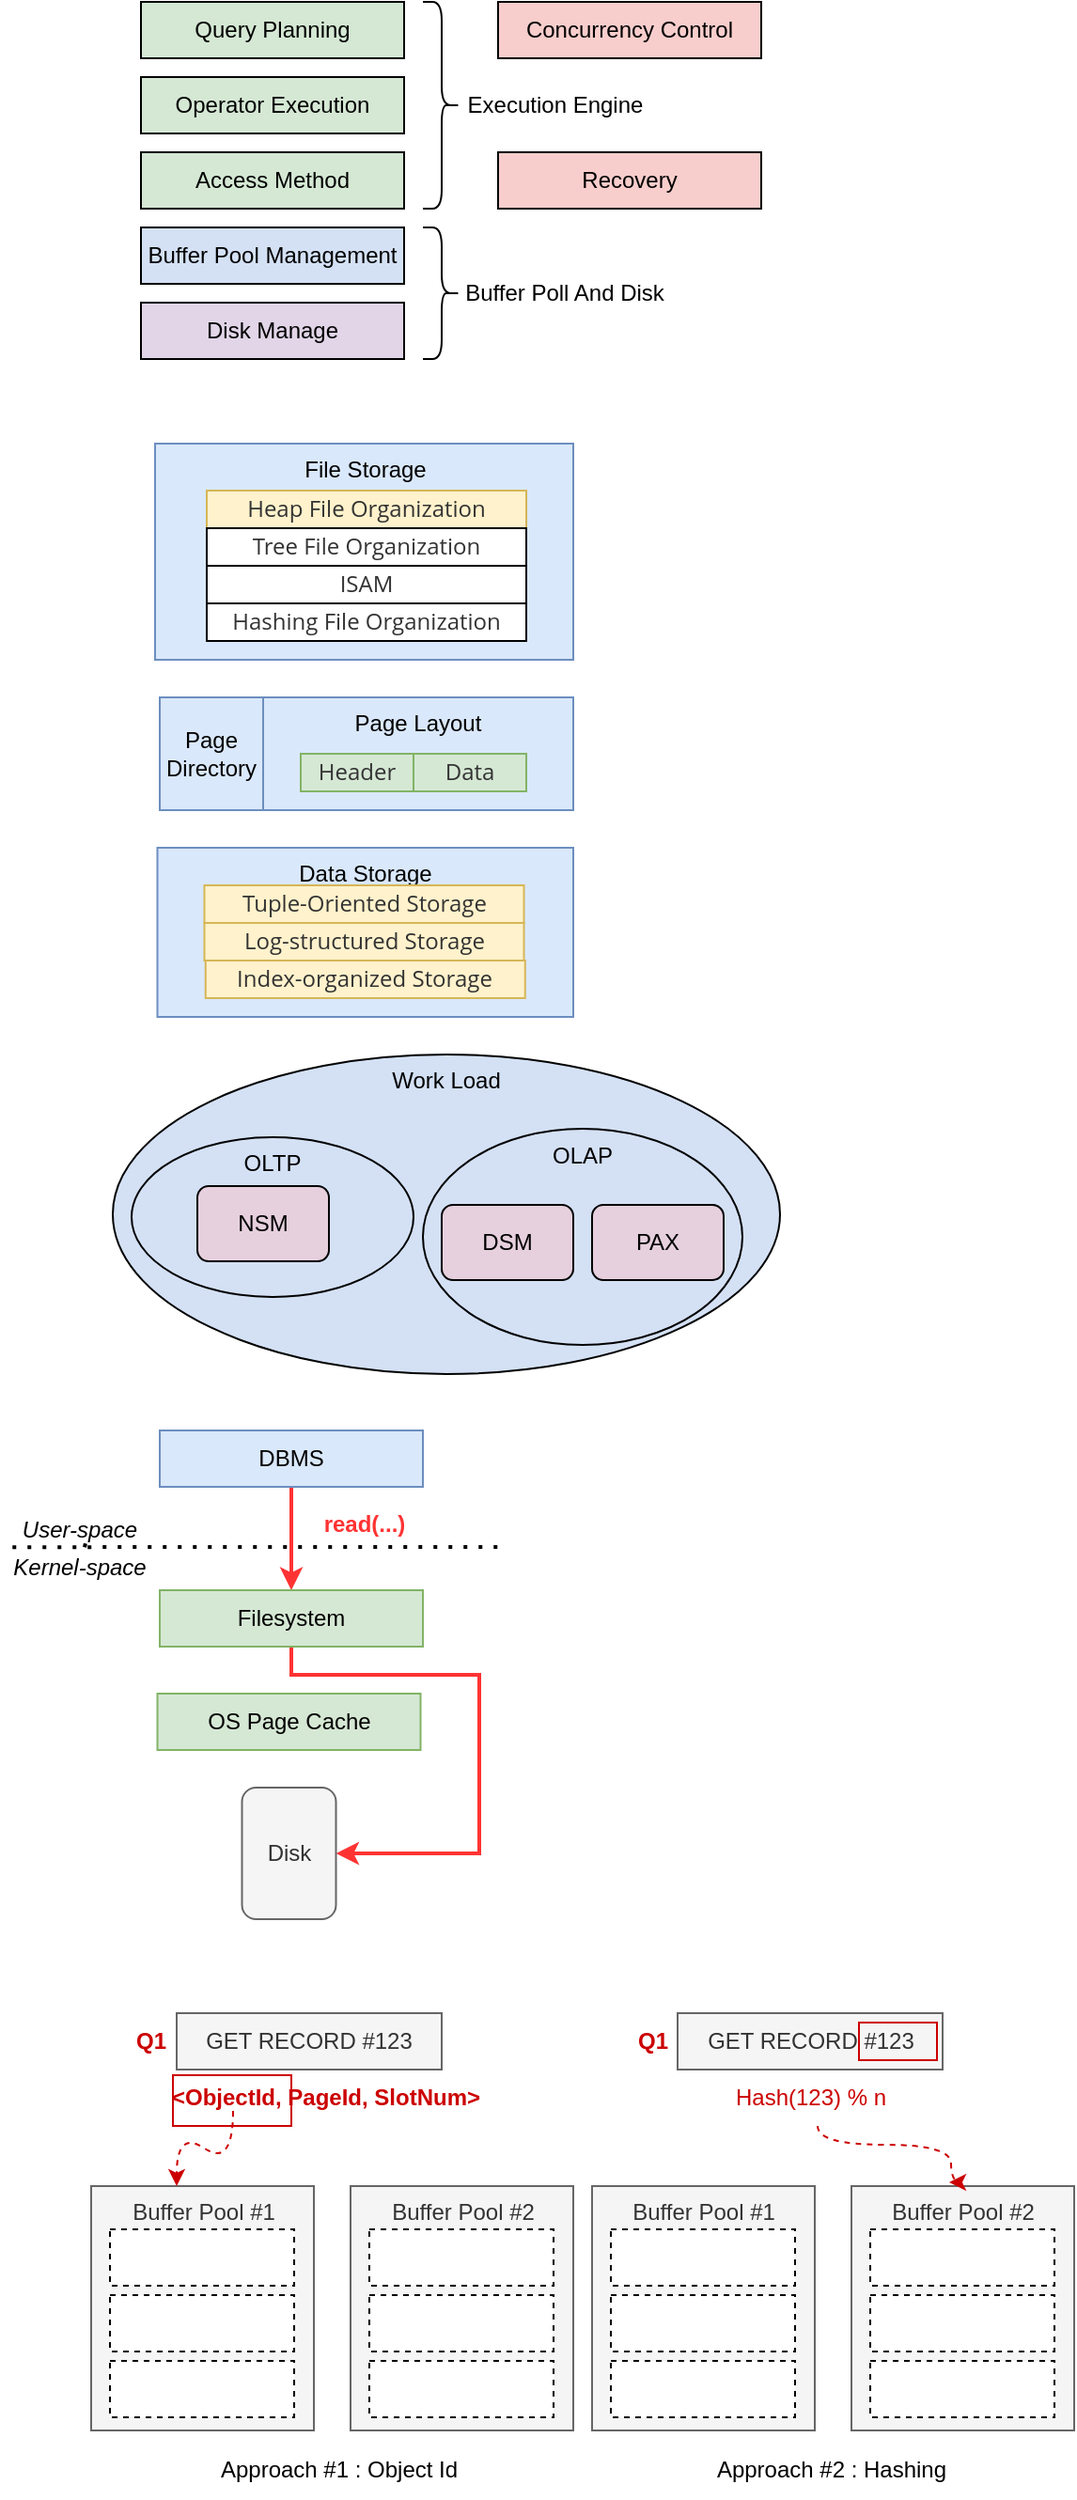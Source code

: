 <mxfile version="24.7.17">
  <diagram name="第 1 页" id="134ABOt0KpK5kzZBFUXa">
    <mxGraphModel dx="596" dy="528" grid="1" gridSize="10" guides="1" tooltips="1" connect="1" arrows="1" fold="1" page="1" pageScale="1" pageWidth="3300" pageHeight="4681" math="0" shadow="0">
      <root>
        <mxCell id="0" />
        <mxCell id="1" parent="0" />
        <mxCell id="T_HXhZDFE9HtX3it40g7-29" value="" style="rounded=0;whiteSpace=wrap;html=1;strokeColor=#CC0000;" vertex="1" parent="1">
          <mxGeometry x="237" y="1263" width="63" height="27" as="geometry" />
        </mxCell>
        <mxCell id="v3ZVvEO4IWWuynkHzYr0-1" value="Query Planning" style="rounded=0;whiteSpace=wrap;html=1;fillColor=#D5E8D4;" parent="1" vertex="1">
          <mxGeometry x="220" y="160" width="140" height="30" as="geometry" />
        </mxCell>
        <mxCell id="v3ZVvEO4IWWuynkHzYr0-2" value="Operator Execution" style="rounded=0;whiteSpace=wrap;html=1;fillColor=#D5E8D4;" parent="1" vertex="1">
          <mxGeometry x="220" y="200" width="140" height="30" as="geometry" />
        </mxCell>
        <mxCell id="v3ZVvEO4IWWuynkHzYr0-3" value="Access Method" style="rounded=0;whiteSpace=wrap;html=1;fillColor=#D5E8D4;" parent="1" vertex="1">
          <mxGeometry x="220" y="240" width="140" height="30" as="geometry" />
        </mxCell>
        <mxCell id="v3ZVvEO4IWWuynkHzYr0-4" value="Buffer Pool Management" style="rounded=0;whiteSpace=wrap;html=1;fillColor=#D4E1F5;" parent="1" vertex="1">
          <mxGeometry x="220" y="280" width="140" height="30" as="geometry" />
        </mxCell>
        <mxCell id="v3ZVvEO4IWWuynkHzYr0-5" value="Disk Manage" style="rounded=0;whiteSpace=wrap;html=1;fillColor=#E1D5E7;" parent="1" vertex="1">
          <mxGeometry x="220" y="320" width="140" height="30" as="geometry" />
        </mxCell>
        <mxCell id="v3ZVvEO4IWWuynkHzYr0-6" value="" style="shape=curlyBracket;whiteSpace=wrap;html=1;rounded=1;flipH=1;labelPosition=right;verticalLabelPosition=middle;align=left;verticalAlign=middle;" parent="1" vertex="1">
          <mxGeometry x="370" y="160" width="20" height="110" as="geometry" />
        </mxCell>
        <mxCell id="v3ZVvEO4IWWuynkHzYr0-7" value="" style="shape=curlyBracket;whiteSpace=wrap;html=1;rounded=1;flipH=1;labelPosition=right;verticalLabelPosition=middle;align=left;verticalAlign=middle;" parent="1" vertex="1">
          <mxGeometry x="370" y="280" width="20" height="70" as="geometry" />
        </mxCell>
        <mxCell id="v3ZVvEO4IWWuynkHzYr0-8" value="Execution Engine" style="text;html=1;align=center;verticalAlign=middle;resizable=0;points=[];autosize=1;strokeColor=none;fillColor=none;" parent="1" vertex="1">
          <mxGeometry x="380" y="200" width="120" height="30" as="geometry" />
        </mxCell>
        <mxCell id="v3ZVvEO4IWWuynkHzYr0-9" value="Buffer Poll And Disk" style="text;html=1;align=center;verticalAlign=middle;resizable=0;points=[];autosize=1;strokeColor=none;fillColor=none;" parent="1" vertex="1">
          <mxGeometry x="380" y="300" width="130" height="30" as="geometry" />
        </mxCell>
        <mxCell id="v3ZVvEO4IWWuynkHzYr0-10" value="Concurrency Control" style="rounded=0;whiteSpace=wrap;html=1;fillColor=#F8CECC;" parent="1" vertex="1">
          <mxGeometry x="410" y="160" width="140" height="30" as="geometry" />
        </mxCell>
        <mxCell id="v3ZVvEO4IWWuynkHzYr0-11" value="Recovery" style="rounded=0;whiteSpace=wrap;html=1;fillColor=#F8CECC;" parent="1" vertex="1">
          <mxGeometry x="410" y="240" width="140" height="30" as="geometry" />
        </mxCell>
        <mxCell id="QPxRWnq4PWrzu4tNTWUX-1" value="File Storage" style="rounded=0;whiteSpace=wrap;html=1;fillColor=#dae8fc;strokeColor=#6c8ebf;verticalAlign=top;" parent="1" vertex="1">
          <mxGeometry x="227.5" y="395" width="222.5" height="115" as="geometry" />
        </mxCell>
        <mxCell id="QPxRWnq4PWrzu4tNTWUX-2" value="&lt;span style=&quot;box-sizing: border-box; --tw-border-spacing-x: 0; --tw-border-spacing-y: 0; --tw-translate-x: 0; --tw-translate-y: 0; --tw-rotate: 0; --tw-skew-x: 0; --tw-skew-y: 0; --tw-scale-x: 1; --tw-scale-y: 1; --tw-pan-x: ; --tw-pan-y: ; --tw-pinch-zoom: ; --tw-scroll-snap-strictness: proximity; --tw-ordinal: ; --tw-slashed-zero: ; --tw-numeric-figure: ; --tw-numeric-spacing: ; --tw-numeric-fraction: ; --tw-ring-inset: ; --tw-ring-offset-width: 0px; --tw-ring-offset-color: #fff; --tw-ring-color: rgb(59 130 246 / .5); --tw-ring-offset-shadow: 0 0 #0000; --tw-ring-shadow: 0 0 #0000; --tw-shadow: 0 0 #0000; --tw-shadow-colored: 0 0 #0000; --tw-blur: ; --tw-brightness: ; --tw-contrast: ; --tw-grayscale: ; --tw-hue-rotate: ; --tw-invert: ; --tw-saturate: ; --tw-sepia: ; --tw-drop-shadow: ; --tw-backdrop-blur: ; --tw-backdrop-brightness: ; --tw-backdrop-contrast: ; --tw-backdrop-grayscale: ; --tw-backdrop-hue-rotate: ; --tw-backdrop-invert: ; --tw-backdrop-opacity: ; --tw-backdrop-saturate: ; --tw-backdrop-sepia: ; caret-color: rgb(0, 122, 255); color: rgb(51, 51, 51); font-family: &amp;quot;Open Sans&amp;quot;, &amp;quot;Clear Sans&amp;quot;, &amp;quot;Helvetica Neue&amp;quot;, Helvetica, Arial, &amp;quot;Segoe UI Emoji&amp;quot;, sans-serif; orphans: 4; text-align: left; white-space-collapse: preserve;&quot;&gt;&lt;font style=&quot;font-size: 12px;&quot;&gt;Heap File Organization&lt;/font&gt;&lt;/span&gt;" style="rounded=0;whiteSpace=wrap;html=1;fillColor=#fff2cc;strokeColor=#d6b656;" parent="1" vertex="1">
          <mxGeometry x="255" y="420" width="170" height="20" as="geometry" />
        </mxCell>
        <mxCell id="QPxRWnq4PWrzu4tNTWUX-3" value="&lt;span style=&quot;box-sizing: border-box; --tw-border-spacing-x: 0; --tw-border-spacing-y: 0; --tw-translate-x: 0; --tw-translate-y: 0; --tw-rotate: 0; --tw-skew-x: 0; --tw-skew-y: 0; --tw-scale-x: 1; --tw-scale-y: 1; --tw-pan-x: ; --tw-pan-y: ; --tw-pinch-zoom: ; --tw-scroll-snap-strictness: proximity; --tw-ordinal: ; --tw-slashed-zero: ; --tw-numeric-figure: ; --tw-numeric-spacing: ; --tw-numeric-fraction: ; --tw-ring-inset: ; --tw-ring-offset-width: 0px; --tw-ring-offset-color: #fff; --tw-ring-color: rgb(59 130 246 / .5); --tw-ring-offset-shadow: 0 0 #0000; --tw-ring-shadow: 0 0 #0000; --tw-shadow: 0 0 #0000; --tw-shadow-colored: 0 0 #0000; --tw-blur: ; --tw-brightness: ; --tw-contrast: ; --tw-grayscale: ; --tw-hue-rotate: ; --tw-invert: ; --tw-saturate: ; --tw-sepia: ; --tw-drop-shadow: ; --tw-backdrop-blur: ; --tw-backdrop-brightness: ; --tw-backdrop-contrast: ; --tw-backdrop-grayscale: ; --tw-backdrop-hue-rotate: ; --tw-backdrop-invert: ; --tw-backdrop-opacity: ; --tw-backdrop-saturate: ; --tw-backdrop-sepia: ; caret-color: rgb(0, 122, 255); color: rgb(51, 51, 51); font-family: &amp;quot;Open Sans&amp;quot;, &amp;quot;Clear Sans&amp;quot;, &amp;quot;Helvetica Neue&amp;quot;, Helvetica, Arial, &amp;quot;Segoe UI Emoji&amp;quot;, sans-serif; orphans: 4; text-align: left; white-space-collapse: preserve;&quot;&gt;&lt;font style=&quot;font-size: 12px;&quot;&gt;Tree File Organization&lt;/font&gt;&lt;/span&gt;" style="rounded=0;whiteSpace=wrap;html=1;" parent="1" vertex="1">
          <mxGeometry x="255" y="440" width="170" height="20" as="geometry" />
        </mxCell>
        <mxCell id="QPxRWnq4PWrzu4tNTWUX-4" value="&lt;span style=&quot;caret-color: rgb(0, 122, 255); color: rgb(51, 51, 51); font-family: &amp;quot;Open Sans&amp;quot;, &amp;quot;Clear Sans&amp;quot;, &amp;quot;Helvetica Neue&amp;quot;, Helvetica, Arial, &amp;quot;Segoe UI Emoji&amp;quot;, sans-serif; orphans: 4; text-align: left; white-space-collapse: preserve; background-color: rgb(255, 255, 255);&quot;&gt;&lt;font style=&quot;font-size: 12px;&quot;&gt;ISAM&lt;/font&gt;&lt;/span&gt;" style="rounded=0;whiteSpace=wrap;html=1;" parent="1" vertex="1">
          <mxGeometry x="255" y="460" width="170" height="20" as="geometry" />
        </mxCell>
        <mxCell id="QPxRWnq4PWrzu4tNTWUX-5" value="&lt;span style=&quot;caret-color: rgb(0, 122, 255); color: rgb(51, 51, 51); font-family: &amp;quot;Open Sans&amp;quot;, &amp;quot;Clear Sans&amp;quot;, &amp;quot;Helvetica Neue&amp;quot;, Helvetica, Arial, &amp;quot;Segoe UI Emoji&amp;quot;, sans-serif; orphans: 4; text-align: left; white-space-collapse: preserve; background-color: rgb(255, 255, 255);&quot;&gt;&lt;font style=&quot;font-size: 12px;&quot;&gt;Hashing File Organization&lt;/font&gt;&lt;/span&gt;" style="rounded=0;whiteSpace=wrap;html=1;" parent="1" vertex="1">
          <mxGeometry x="255" y="480" width="170" height="20" as="geometry" />
        </mxCell>
        <mxCell id="QPxRWnq4PWrzu4tNTWUX-6" value="Page Layout" style="rounded=0;whiteSpace=wrap;html=1;fillColor=#dae8fc;strokeColor=#6c8ebf;verticalAlign=top;" parent="1" vertex="1">
          <mxGeometry x="285" y="530" width="165" height="60" as="geometry" />
        </mxCell>
        <mxCell id="QPxRWnq4PWrzu4tNTWUX-9" value="&lt;span style=&quot;box-sizing: border-box; --tw-border-spacing-x: 0; --tw-border-spacing-y: 0; --tw-translate-x: 0; --tw-translate-y: 0; --tw-rotate: 0; --tw-skew-x: 0; --tw-skew-y: 0; --tw-scale-x: 1; --tw-scale-y: 1; --tw-pan-x: ; --tw-pan-y: ; --tw-pinch-zoom: ; --tw-scroll-snap-strictness: proximity; --tw-ordinal: ; --tw-slashed-zero: ; --tw-numeric-figure: ; --tw-numeric-spacing: ; --tw-numeric-fraction: ; --tw-ring-inset: ; --tw-ring-offset-width: 0px; --tw-ring-offset-color: #fff; --tw-ring-color: rgb(59 130 246 / .5); --tw-ring-offset-shadow: 0 0 #0000; --tw-ring-shadow: 0 0 #0000; --tw-shadow: 0 0 #0000; --tw-shadow-colored: 0 0 #0000; --tw-blur: ; --tw-brightness: ; --tw-contrast: ; --tw-grayscale: ; --tw-hue-rotate: ; --tw-invert: ; --tw-saturate: ; --tw-sepia: ; --tw-drop-shadow: ; --tw-backdrop-blur: ; --tw-backdrop-brightness: ; --tw-backdrop-contrast: ; --tw-backdrop-grayscale: ; --tw-backdrop-hue-rotate: ; --tw-backdrop-invert: ; --tw-backdrop-opacity: ; --tw-backdrop-saturate: ; --tw-backdrop-sepia: ; caret-color: rgb(0, 122, 255); color: rgb(51, 51, 51); font-family: &amp;quot;Open Sans&amp;quot;, &amp;quot;Clear Sans&amp;quot;, &amp;quot;Helvetica Neue&amp;quot;, Helvetica, Arial, &amp;quot;Segoe UI Emoji&amp;quot;, sans-serif; orphans: 4; text-align: left; white-space-collapse: preserve;&quot;&gt;&lt;font style=&quot;font-size: 12px;&quot;&gt;Header&lt;/font&gt;&lt;/span&gt;" style="rounded=0;whiteSpace=wrap;html=1;fillColor=#d5e8d4;strokeColor=#82b366;" parent="1" vertex="1">
          <mxGeometry x="305" y="560" width="60" height="20" as="geometry" />
        </mxCell>
        <mxCell id="QPxRWnq4PWrzu4tNTWUX-10" value="&lt;span style=&quot;box-sizing: border-box; --tw-border-spacing-x: 0; --tw-border-spacing-y: 0; --tw-translate-x: 0; --tw-translate-y: 0; --tw-rotate: 0; --tw-skew-x: 0; --tw-skew-y: 0; --tw-scale-x: 1; --tw-scale-y: 1; --tw-pan-x: ; --tw-pan-y: ; --tw-pinch-zoom: ; --tw-scroll-snap-strictness: proximity; --tw-ordinal: ; --tw-slashed-zero: ; --tw-numeric-figure: ; --tw-numeric-spacing: ; --tw-numeric-fraction: ; --tw-ring-inset: ; --tw-ring-offset-width: 0px; --tw-ring-offset-color: #fff; --tw-ring-color: rgb(59 130 246 / .5); --tw-ring-offset-shadow: 0 0 #0000; --tw-ring-shadow: 0 0 #0000; --tw-shadow: 0 0 #0000; --tw-shadow-colored: 0 0 #0000; --tw-blur: ; --tw-brightness: ; --tw-contrast: ; --tw-grayscale: ; --tw-hue-rotate: ; --tw-invert: ; --tw-saturate: ; --tw-sepia: ; --tw-drop-shadow: ; --tw-backdrop-blur: ; --tw-backdrop-brightness: ; --tw-backdrop-contrast: ; --tw-backdrop-grayscale: ; --tw-backdrop-hue-rotate: ; --tw-backdrop-invert: ; --tw-backdrop-opacity: ; --tw-backdrop-saturate: ; --tw-backdrop-sepia: ; caret-color: rgb(0, 122, 255); color: rgb(51, 51, 51); font-family: &amp;quot;Open Sans&amp;quot;, &amp;quot;Clear Sans&amp;quot;, &amp;quot;Helvetica Neue&amp;quot;, Helvetica, Arial, &amp;quot;Segoe UI Emoji&amp;quot;, sans-serif; orphans: 4; text-align: left; white-space-collapse: preserve;&quot;&gt;&lt;font style=&quot;font-size: 12px;&quot;&gt;Data&lt;/font&gt;&lt;/span&gt;" style="rounded=0;whiteSpace=wrap;html=1;fillColor=#d5e8d4;strokeColor=#82b366;" parent="1" vertex="1">
          <mxGeometry x="365" y="560" width="60" height="20" as="geometry" />
        </mxCell>
        <mxCell id="QPxRWnq4PWrzu4tNTWUX-11" value="Data Storage" style="rounded=0;whiteSpace=wrap;html=1;fillColor=#dae8fc;strokeColor=#6c8ebf;verticalAlign=top;" parent="1" vertex="1">
          <mxGeometry x="228.75" y="610" width="221.25" height="90" as="geometry" />
        </mxCell>
        <mxCell id="QPxRWnq4PWrzu4tNTWUX-12" value="Page Directory" style="rounded=0;whiteSpace=wrap;html=1;fillColor=#dae8fc;strokeColor=#6c8ebf;verticalAlign=middle;align=center;" parent="1" vertex="1">
          <mxGeometry x="230" y="530" width="55" height="60" as="geometry" />
        </mxCell>
        <mxCell id="QPxRWnq4PWrzu4tNTWUX-13" value="&lt;span style=&quot;box-sizing: border-box; --tw-border-spacing-x: 0; --tw-border-spacing-y: 0; --tw-translate-x: 0; --tw-translate-y: 0; --tw-rotate: 0; --tw-skew-x: 0; --tw-skew-y: 0; --tw-scale-x: 1; --tw-scale-y: 1; --tw-pan-x: ; --tw-pan-y: ; --tw-pinch-zoom: ; --tw-scroll-snap-strictness: proximity; --tw-ordinal: ; --tw-slashed-zero: ; --tw-numeric-figure: ; --tw-numeric-spacing: ; --tw-numeric-fraction: ; --tw-ring-inset: ; --tw-ring-offset-width: 0px; --tw-ring-offset-color: #fff; --tw-ring-color: rgb(59 130 246 / .5); --tw-ring-offset-shadow: 0 0 #0000; --tw-ring-shadow: 0 0 #0000; --tw-shadow: 0 0 #0000; --tw-shadow-colored: 0 0 #0000; --tw-blur: ; --tw-brightness: ; --tw-contrast: ; --tw-grayscale: ; --tw-hue-rotate: ; --tw-invert: ; --tw-saturate: ; --tw-sepia: ; --tw-drop-shadow: ; --tw-backdrop-blur: ; --tw-backdrop-brightness: ; --tw-backdrop-contrast: ; --tw-backdrop-grayscale: ; --tw-backdrop-hue-rotate: ; --tw-backdrop-invert: ; --tw-backdrop-opacity: ; --tw-backdrop-saturate: ; --tw-backdrop-sepia: ; caret-color: rgb(0, 122, 255); color: rgb(51, 51, 51); font-family: &amp;quot;Open Sans&amp;quot;, &amp;quot;Clear Sans&amp;quot;, &amp;quot;Helvetica Neue&amp;quot;, Helvetica, Arial, &amp;quot;Segoe UI Emoji&amp;quot;, sans-serif; orphans: 4; text-align: left; white-space-collapse: preserve;&quot;&gt;&lt;font style=&quot;font-size: 12px;&quot;&gt;Tuple-Oriented Storage&lt;/font&gt;&lt;/span&gt;" style="rounded=0;whiteSpace=wrap;html=1;fillColor=#fff2cc;strokeColor=#d6b656;" parent="1" vertex="1">
          <mxGeometry x="253.75" y="630" width="170" height="20" as="geometry" />
        </mxCell>
        <mxCell id="QPxRWnq4PWrzu4tNTWUX-14" value="&lt;span style=&quot;box-sizing: border-box; --tw-border-spacing-x: 0; --tw-border-spacing-y: 0; --tw-translate-x: 0; --tw-translate-y: 0; --tw-rotate: 0; --tw-skew-x: 0; --tw-skew-y: 0; --tw-scale-x: 1; --tw-scale-y: 1; --tw-pan-x: ; --tw-pan-y: ; --tw-pinch-zoom: ; --tw-scroll-snap-strictness: proximity; --tw-ordinal: ; --tw-slashed-zero: ; --tw-numeric-figure: ; --tw-numeric-spacing: ; --tw-numeric-fraction: ; --tw-ring-inset: ; --tw-ring-offset-width: 0px; --tw-ring-offset-color: #fff; --tw-ring-color: rgb(59 130 246 / .5); --tw-ring-offset-shadow: 0 0 #0000; --tw-ring-shadow: 0 0 #0000; --tw-shadow: 0 0 #0000; --tw-shadow-colored: 0 0 #0000; --tw-blur: ; --tw-brightness: ; --tw-contrast: ; --tw-grayscale: ; --tw-hue-rotate: ; --tw-invert: ; --tw-saturate: ; --tw-sepia: ; --tw-drop-shadow: ; --tw-backdrop-blur: ; --tw-backdrop-brightness: ; --tw-backdrop-contrast: ; --tw-backdrop-grayscale: ; --tw-backdrop-hue-rotate: ; --tw-backdrop-invert: ; --tw-backdrop-opacity: ; --tw-backdrop-saturate: ; --tw-backdrop-sepia: ; caret-color: rgb(0, 122, 255); color: rgb(51, 51, 51); font-family: &amp;quot;Open Sans&amp;quot;, &amp;quot;Clear Sans&amp;quot;, &amp;quot;Helvetica Neue&amp;quot;, Helvetica, Arial, &amp;quot;Segoe UI Emoji&amp;quot;, sans-serif; orphans: 4; text-align: left; white-space-collapse: preserve;&quot;&gt;&lt;font style=&quot;font-size: 12px;&quot;&gt;Log-structured Stora&lt;span style=&quot;color: rgba(0, 0, 0, 0); font-family: monospace; font-size: 0px; orphans: 2; white-space: nowrap;&quot;&gt;%3CmxGraphModel%3E%3Croot%3E%3CmxCell%20id%3D%220%22%2F%3E%3CmxCell%20id%3D%221%22%20parent%3D%220%22%2F%3E%3CmxCell%20id%3D%222%22%20value%3D%22%26lt%3Bspan%20style%3D%26quot%3Bbox-sizing%3A%20border-box%3B%20--tw-border-spacing-x%3A%200%3B%20--tw-border-spacing-y%3A%200%3B%20--tw-translate-x%3A%200%3B%20--tw-translate-y%3A%200%3B%20--tw-rotate%3A%200%3B%20--tw-skew-x%3A%200%3B%20--tw-skew-y%3A%200%3B%20--tw-scale-x%3A%201%3B%20--tw-scale-y%3A%201%3B%20--tw-pan-x%3A%20%3B%20--tw-pan-y%3A%20%3B%20--tw-pinch-zoom%3A%20%3B%20--tw-scroll-snap-strictness%3A%20proximity%3B%20--tw-ordinal%3A%20%3B%20--tw-slashed-zero%3A%20%3B%20--tw-numeric-figure%3A%20%3B%20--tw-numeric-spacing%3A%20%3B%20--tw-numeric-fraction%3A%20%3B%20--tw-ring-inset%3A%20%3B%20--tw-ring-offset-width%3A%200px%3B%20--tw-ring-offset-color%3A%20%23fff%3B%20--tw-ring-color%3A%20rgb(59%20130%20246%20%2F%20.5)%3B%20--tw-ring-offset-shadow%3A%200%200%20%230000%3B%20--tw-ring-shadow%3A%200%200%20%230000%3B%20--tw-shadow%3A%200%200%20%230000%3B%20--tw-shadow-colored%3A%200%200%20%230000%3B%20--tw-blur%3A%20%3B%20--tw-brightness%3A%20%3B%20--tw-contrast%3A%20%3B%20--tw-grayscale%3A%20%3B%20--tw-hue-rotate%3A%20%3B%20--tw-invert%3A%20%3B%20--tw-saturate%3A%20%3B%20--tw-sepia%3A%20%3B%20--tw-drop-shadow%3A%20%3B%20--tw-backdrop-blur%3A%20%3B%20--tw-backdrop-brightness%3A%20%3B%20--tw-backdrop-contrast%3A%20%3B%20--tw-backdrop-grayscale%3A%20%3B%20--tw-backdrop-hue-rotate%3A%20%3B%20--tw-backdrop-invert%3A%20%3B%20--tw-backdrop-opacity%3A%20%3B%20--tw-backdrop-saturate%3A%20%3B%20--tw-backdrop-sepia%3A%20%3B%20caret-color%3A%20rgb(0%2C%20122%2C%20255)%3B%20color%3A%20rgb(51%2C%2051%2C%2051)%3B%20font-family%3A%20%26amp%3Bquot%3BOpen%20Sans%26amp%3Bquot%3B%2C%20%26amp%3Bquot%3BClear%20Sans%26amp%3Bquot%3B%2C%20%26amp%3Bquot%3BHelvetica%20Neue%26amp%3Bquot%3B%2C%20Helvetica%2C%20Arial%2C%20%26amp%3Bquot%3BSegoe%20UI%20Emoji%26amp%3Bquot%3B%2C%20sans-serif%3B%20orphans%3A%204%3B%20text-align%3A%20left%3B%20white-space-collapse%3A%20preserve%3B%26quot%3B%26gt%3B%26lt%3Bfont%20style%3D%26quot%3Bfont-size%3A%2012px%3B%26quot%3B%26gt%3BHeap%20File%20Organization%26lt%3B%2Ffont%26gt%3B%26lt%3B%2Fspan%26gt%3B%22%20style%3D%22rounded%3D0%3BwhiteSpace%3Dwrap%3Bhtml%3D1%3BfillColor%3D%23fff2cc%3BstrokeColor%3D%23d6b656%3B%22%20vertex%3D%221%22%20parent%3D%221%22%3E%3CmxGeometry%20x%3D%22255%22%20y%3D%22420%22%20width%3D%22170%22%20height%3D%2220%22%20as%3D%22geometry%22%2F%3E%3C%2FmxCell%3E%3C%2Froot%3E%3C%2FmxGraphModel%3E&lt;/span&gt;ge&lt;/font&gt;&lt;/span&gt;" style="rounded=0;whiteSpace=wrap;html=1;fillColor=#fff2cc;strokeColor=#d6b656;" parent="1" vertex="1">
          <mxGeometry x="253.75" y="650" width="170" height="20" as="geometry" />
        </mxCell>
        <mxCell id="QPxRWnq4PWrzu4tNTWUX-15" value="&lt;span style=&quot;box-sizing: border-box; --tw-border-spacing-x: 0; --tw-border-spacing-y: 0; --tw-translate-x: 0; --tw-translate-y: 0; --tw-rotate: 0; --tw-skew-x: 0; --tw-skew-y: 0; --tw-scale-x: 1; --tw-scale-y: 1; --tw-pan-x: ; --tw-pan-y: ; --tw-pinch-zoom: ; --tw-scroll-snap-strictness: proximity; --tw-ordinal: ; --tw-slashed-zero: ; --tw-numeric-figure: ; --tw-numeric-spacing: ; --tw-numeric-fraction: ; --tw-ring-inset: ; --tw-ring-offset-width: 0px; --tw-ring-offset-color: #fff; --tw-ring-color: rgb(59 130 246 / .5); --tw-ring-offset-shadow: 0 0 #0000; --tw-ring-shadow: 0 0 #0000; --tw-shadow: 0 0 #0000; --tw-shadow-colored: 0 0 #0000; --tw-blur: ; --tw-brightness: ; --tw-contrast: ; --tw-grayscale: ; --tw-hue-rotate: ; --tw-invert: ; --tw-saturate: ; --tw-sepia: ; --tw-drop-shadow: ; --tw-backdrop-blur: ; --tw-backdrop-brightness: ; --tw-backdrop-contrast: ; --tw-backdrop-grayscale: ; --tw-backdrop-hue-rotate: ; --tw-backdrop-invert: ; --tw-backdrop-opacity: ; --tw-backdrop-saturate: ; --tw-backdrop-sepia: ; caret-color: rgb(0, 122, 255); color: rgb(51, 51, 51); font-family: &amp;quot;Open Sans&amp;quot;, &amp;quot;Clear Sans&amp;quot;, &amp;quot;Helvetica Neue&amp;quot;, Helvetica, Arial, &amp;quot;Segoe UI Emoji&amp;quot;, sans-serif; orphans: 4; text-align: left; white-space-collapse: preserve;&quot;&gt;&lt;font style=&quot;font-size: 12px;&quot;&gt;Index-organized Stora&lt;span style=&quot;color: rgba(0, 0, 0, 0); font-family: monospace; font-size: 0px; orphans: 2; white-space: nowrap;&quot;&gt;%3CmxGraphModel%3E%3Croot%3E%3CmxCell%20id%3D%220%22%2F%3E%3CmxCell%20id%3D%221%22%20parent%3D%220%22%2F%3E%3CmxCell%20id%3D%222%22%20value%3D%22%26lt%3Bspan%20style%3D%26quot%3Bbox-sizing%3A%20border-box%3B%20--tw-border-spacing-x%3A%200%3B%20--tw-border-spacing-y%3A%200%3B%20--tw-translate-x%3A%200%3B%20--tw-translate-y%3A%200%3B%20--tw-rotate%3A%200%3B%20--tw-skew-x%3A%200%3B%20--tw-skew-y%3A%200%3B%20--tw-scale-x%3A%201%3B%20--tw-scale-y%3A%201%3B%20--tw-pan-x%3A%20%3B%20--tw-pan-y%3A%20%3B%20--tw-pinch-zoom%3A%20%3B%20--tw-scroll-snap-strictness%3A%20proximity%3B%20--tw-ordinal%3A%20%3B%20--tw-slashed-zero%3A%20%3B%20--tw-numeric-figure%3A%20%3B%20--tw-numeric-spacing%3A%20%3B%20--tw-numeric-fraction%3A%20%3B%20--tw-ring-inset%3A%20%3B%20--tw-ring-offset-width%3A%200px%3B%20--tw-ring-offset-color%3A%20%23fff%3B%20--tw-ring-color%3A%20rgb(59%20130%20246%20%2F%20.5)%3B%20--tw-ring-offset-shadow%3A%200%200%20%230000%3B%20--tw-ring-shadow%3A%200%200%20%230000%3B%20--tw-shadow%3A%200%200%20%230000%3B%20--tw-shadow-colored%3A%200%200%20%230000%3B%20--tw-blur%3A%20%3B%20--tw-brightness%3A%20%3B%20--tw-contrast%3A%20%3B%20--tw-grayscale%3A%20%3B%20--tw-hue-rotate%3A%20%3B%20--tw-invert%3A%20%3B%20--tw-saturate%3A%20%3B%20--tw-sepia%3A%20%3B%20--tw-drop-shadow%3A%20%3B%20--tw-backdrop-blur%3A%20%3B%20--tw-backdrop-brightness%3A%20%3B%20--tw-backdrop-contrast%3A%20%3B%20--tw-backdrop-grayscale%3A%20%3B%20--tw-backdrop-hue-rotate%3A%20%3B%20--tw-backdrop-invert%3A%20%3B%20--tw-backdrop-opacity%3A%20%3B%20--tw-backdrop-saturate%3A%20%3B%20--tw-backdrop-sepia%3A%20%3B%20caret-color%3A%20rgb(0%2C%20122%2C%20255)%3B%20color%3A%20rgb(51%2C%2051%2C%2051)%3B%20font-family%3A%20%26amp%3Bquot%3BOpen%20Sans%26amp%3Bquot%3B%2C%20%26amp%3Bquot%3BClear%20Sans%26amp%3Bquot%3B%2C%20%26amp%3Bquot%3BHelvetica%20Neue%26amp%3Bquot%3B%2C%20Helvetica%2C%20Arial%2C%20%26amp%3Bquot%3BSegoe%20UI%20Emoji%26amp%3Bquot%3B%2C%20sans-serif%3B%20orphans%3A%204%3B%20text-align%3A%20left%3B%20white-space-collapse%3A%20preserve%3B%26quot%3B%26gt%3B%26lt%3Bfont%20style%3D%26quot%3Bfont-size%3A%2012px%3B%26quot%3B%26gt%3BHeap%20File%20Organization%26lt%3B%2Ffont%26gt%3B%26lt%3B%2Fspan%26gt%3B%22%20style%3D%22rounded%3D0%3BwhiteSpace%3Dwrap%3Bhtml%3D1%3BfillColor%3D%23fff2cc%3BstrokeColor%3D%23d6b656%3B%22%20vertex%3D%221%22%20parent%3D%221%22%3E%3CmxGeometry%20x%3D%22255%22%20y%3D%22420%22%20width%3D%22170%22%20height%3D%2220%22%20as%3D%22geometry%22%2F%3E%3C%2FmxCell%3E%3C%2Froot%3E%3C%2FmxGraphModel%3E&lt;/span&gt;ge&lt;/font&gt;&lt;/span&gt;" style="rounded=0;whiteSpace=wrap;html=1;fillColor=#fff2cc;strokeColor=#d6b656;" parent="1" vertex="1">
          <mxGeometry x="254.38" y="670" width="170" height="20" as="geometry" />
        </mxCell>
        <mxCell id="QPxRWnq4PWrzu4tNTWUX-20" value="Work Load" style="ellipse;whiteSpace=wrap;html=1;verticalAlign=top;fillColor=#D4E1F5;strokeColor=#000000;" parent="1" vertex="1">
          <mxGeometry x="205" y="720" width="355" height="170" as="geometry" />
        </mxCell>
        <mxCell id="QPxRWnq4PWrzu4tNTWUX-21" value="OLTP" style="ellipse;whiteSpace=wrap;html=1;verticalAlign=top;fillColor=#D4E1F5;strokeColor=#000000;" parent="1" vertex="1">
          <mxGeometry x="215" y="764" width="150" height="85" as="geometry" />
        </mxCell>
        <mxCell id="QPxRWnq4PWrzu4tNTWUX-22" value="OLAP" style="ellipse;whiteSpace=wrap;html=1;verticalAlign=top;fillColor=#D4E1F5;strokeColor=#000000;" parent="1" vertex="1">
          <mxGeometry x="370" y="759.5" width="170" height="115" as="geometry" />
        </mxCell>
        <mxCell id="QPxRWnq4PWrzu4tNTWUX-23" value="NSM" style="rounded=1;whiteSpace=wrap;html=1;fillColor=#E6D0DE;strokeColor=#000000;" parent="1" vertex="1">
          <mxGeometry x="250" y="790" width="70" height="40" as="geometry" />
        </mxCell>
        <mxCell id="QPxRWnq4PWrzu4tNTWUX-24" value="DSM&lt;span style=&quot;color: rgba(0, 0, 0, 0); font-family: monospace; font-size: 0px; text-align: start; text-wrap: nowrap;&quot;&gt;%3CmxGraphModel%3E%3Croot%3E%3CmxCell%20id%3D%220%22%2F%3E%3CmxCell%20id%3D%221%22%20parent%3D%220%22%2F%3E%3CmxCell%20id%3D%222%22%20value%3D%22NSM%22%20style%3D%22rounded%3D1%3BwhiteSpace%3Dwrap%3Bhtml%3D1%3B%22%20vertex%3D%221%22%20parent%3D%221%22%3E%3CmxGeometry%20x%3D%22250%22%20y%3D%22790%22%20width%3D%2270%22%20height%3D%2240%22%20as%3D%22geometry%22%2F%3E%3C%2FmxCell%3E%3C%2Froot%3E%3C%2FmxGraphModel%3E&lt;/span&gt;&lt;span style=&quot;color: rgba(0, 0, 0, 0); font-family: monospace; font-size: 0px; text-align: start; text-wrap: nowrap;&quot;&gt;%3CmxGraphModel%3E%3Croot%3E%3CmxCell%20id%3D%220%22%2F%3E%3CmxCell%20id%3D%221%22%20parent%3D%220%22%2F%3E%3CmxCell%20id%3D%222%22%20value%3D%22NSM%22%20style%3D%22rounded%3D1%3BwhiteSpace%3Dwrap%3Bhtml%3D1%3B%22%20vertex%3D%221%22%20parent%3D%221%22%3E%3CmxGeometry%20x%3D%22250%22%20y%3D%22790%22%20width%3D%2270%22%20height%3D%2240%22%20as%3D%22geometry%22%2F%3E%3C%2FmxCell%3E%3C%2Froot%3E%3C%2FmxGraphModel%3E&lt;/span&gt;" style="rounded=1;whiteSpace=wrap;html=1;fillColor=#E6D0DE;strokeColor=#000000;" parent="1" vertex="1">
          <mxGeometry x="380" y="800" width="70" height="40" as="geometry" />
        </mxCell>
        <mxCell id="QPxRWnq4PWrzu4tNTWUX-25" value="PAX" style="rounded=1;whiteSpace=wrap;html=1;fillColor=#E6D0DE;strokeColor=#000000;" parent="1" vertex="1">
          <mxGeometry x="460" y="800" width="70" height="40" as="geometry" />
        </mxCell>
        <mxCell id="T_HXhZDFE9HtX3it40g7-10" style="edgeStyle=orthogonalEdgeStyle;rounded=0;orthogonalLoop=1;jettySize=auto;html=1;exitX=0.5;exitY=1;exitDx=0;exitDy=0;entryX=0.5;entryY=0;entryDx=0;entryDy=0;strokeColor=#FF3333;strokeWidth=2;" edge="1" parent="1" source="T_HXhZDFE9HtX3it40g7-1" target="T_HXhZDFE9HtX3it40g7-2">
          <mxGeometry relative="1" as="geometry" />
        </mxCell>
        <mxCell id="T_HXhZDFE9HtX3it40g7-1" value="DBMS" style="rounded=0;whiteSpace=wrap;html=1;fillColor=#dae8fc;strokeColor=#6c8ebf;" vertex="1" parent="1">
          <mxGeometry x="230" y="920" width="140" height="30" as="geometry" />
        </mxCell>
        <mxCell id="T_HXhZDFE9HtX3it40g7-12" style="edgeStyle=orthogonalEdgeStyle;rounded=0;orthogonalLoop=1;jettySize=auto;html=1;exitX=0.5;exitY=1;exitDx=0;exitDy=0;entryX=1;entryY=0.5;entryDx=0;entryDy=0;strokeWidth=2;strokeColor=#FF3333;" edge="1" parent="1" source="T_HXhZDFE9HtX3it40g7-2" target="T_HXhZDFE9HtX3it40g7-4">
          <mxGeometry relative="1" as="geometry">
            <Array as="points">
              <mxPoint x="300" y="1050" />
              <mxPoint x="400" y="1050" />
              <mxPoint x="400" y="1145" />
            </Array>
          </mxGeometry>
        </mxCell>
        <mxCell id="T_HXhZDFE9HtX3it40g7-2" value="Filesystem" style="rounded=0;whiteSpace=wrap;html=1;fillColor=#d5e8d4;strokeColor=#82b366;" vertex="1" parent="1">
          <mxGeometry x="230" y="1005" width="140" height="30" as="geometry" />
        </mxCell>
        <mxCell id="T_HXhZDFE9HtX3it40g7-3" value="OS Page Cache" style="rounded=0;whiteSpace=wrap;html=1;fillColor=#d5e8d4;strokeColor=#82b366;" vertex="1" parent="1">
          <mxGeometry x="228.75" y="1060" width="140" height="30" as="geometry" />
        </mxCell>
        <mxCell id="T_HXhZDFE9HtX3it40g7-4" value="Disk" style="rounded=1;whiteSpace=wrap;html=1;fillColor=#f5f5f5;fontColor=#333333;strokeColor=#666666;" vertex="1" parent="1">
          <mxGeometry x="273.75" y="1110" width="50" height="70" as="geometry" />
        </mxCell>
        <mxCell id="T_HXhZDFE9HtX3it40g7-5" value="" style="endArrow=none;dashed=1;html=1;dashPattern=1 3;strokeWidth=2;rounded=0;exitX=0.078;exitY=0.083;exitDx=0;exitDy=0;exitPerimeter=0;" edge="1" parent="1" source="T_HXhZDFE9HtX3it40g7-7">
          <mxGeometry width="50" height="50" relative="1" as="geometry">
            <mxPoint x="190" y="982.1" as="sourcePoint" />
            <mxPoint x="410" y="982" as="targetPoint" />
          </mxGeometry>
        </mxCell>
        <mxCell id="T_HXhZDFE9HtX3it40g7-6" value="&lt;i&gt;User-space&lt;/i&gt;" style="text;html=1;align=center;verticalAlign=middle;whiteSpace=wrap;rounded=0;" vertex="1" parent="1">
          <mxGeometry x="145" y="960" width="85" height="25" as="geometry" />
        </mxCell>
        <mxCell id="T_HXhZDFE9HtX3it40g7-9" value="" style="endArrow=none;dashed=1;html=1;dashPattern=1 3;strokeWidth=2;rounded=0;" edge="1" parent="1" target="T_HXhZDFE9HtX3it40g7-7">
          <mxGeometry width="50" height="50" relative="1" as="geometry">
            <mxPoint x="190" y="982.1" as="sourcePoint" />
            <mxPoint x="410" y="982" as="targetPoint" />
          </mxGeometry>
        </mxCell>
        <mxCell id="T_HXhZDFE9HtX3it40g7-7" value="&lt;i&gt;Kernel-space&lt;/i&gt;" style="text;html=1;align=center;verticalAlign=middle;whiteSpace=wrap;rounded=0;" vertex="1" parent="1">
          <mxGeometry x="145" y="980" width="85" height="25" as="geometry" />
        </mxCell>
        <mxCell id="T_HXhZDFE9HtX3it40g7-11" value="&lt;font style=&quot;font-size: 12px;&quot; color=&quot;#ff3333&quot;&gt;&lt;b&gt;read(...)&lt;/b&gt;&lt;/font&gt;" style="text;html=1;align=center;verticalAlign=middle;whiteSpace=wrap;rounded=0;" vertex="1" parent="1">
          <mxGeometry x="309" y="955" width="60" height="30" as="geometry" />
        </mxCell>
        <mxCell id="T_HXhZDFE9HtX3it40g7-13" value="GET RECORD #123" style="rounded=0;whiteSpace=wrap;html=1;fillColor=#f5f5f5;fontColor=#333333;strokeColor=#666666;" vertex="1" parent="1">
          <mxGeometry x="239" y="1230" width="141" height="30" as="geometry" />
        </mxCell>
        <mxCell id="T_HXhZDFE9HtX3it40g7-14" value="&lt;font color=&quot;#cc0000&quot;&gt;&amp;lt;ObjectId, PageId, SlotNum&amp;gt;&lt;/font&gt;" style="text;html=1;align=center;verticalAlign=middle;resizable=0;points=[];autosize=1;strokeColor=none;fillColor=none;fontStyle=1" vertex="1" parent="1">
          <mxGeometry x="227.5" y="1260" width="180" height="30" as="geometry" />
        </mxCell>
        <mxCell id="T_HXhZDFE9HtX3it40g7-19" value="&lt;font color=&quot;#cc0000&quot;&gt;Q1&lt;/font&gt;" style="text;html=1;align=center;verticalAlign=middle;resizable=0;points=[];autosize=1;strokeColor=none;fillColor=none;fontStyle=1" vertex="1" parent="1">
          <mxGeometry x="205" y="1230" width="40" height="30" as="geometry" />
        </mxCell>
        <mxCell id="T_HXhZDFE9HtX3it40g7-20" value="Buffer Pool #1" style="rounded=0;whiteSpace=wrap;html=1;verticalAlign=top;fillColor=#f5f5f5;fontColor=#333333;strokeColor=#666666;" vertex="1" parent="1">
          <mxGeometry x="193.5" y="1322" width="118.5" height="130" as="geometry" />
        </mxCell>
        <mxCell id="T_HXhZDFE9HtX3it40g7-22" value="" style="rounded=0;whiteSpace=wrap;html=1;dashed=1;" vertex="1" parent="1">
          <mxGeometry x="203.5" y="1345" width="98" height="30" as="geometry" />
        </mxCell>
        <mxCell id="T_HXhZDFE9HtX3it40g7-23" value="" style="rounded=0;whiteSpace=wrap;html=1;dashed=1;" vertex="1" parent="1">
          <mxGeometry x="203.5" y="1380" width="98" height="30" as="geometry" />
        </mxCell>
        <mxCell id="T_HXhZDFE9HtX3it40g7-24" value="" style="rounded=0;whiteSpace=wrap;html=1;dashed=1;" vertex="1" parent="1">
          <mxGeometry x="203.5" y="1415" width="98" height="30" as="geometry" />
        </mxCell>
        <mxCell id="T_HXhZDFE9HtX3it40g7-25" value="Buffer Pool #2" style="rounded=0;whiteSpace=wrap;html=1;verticalAlign=top;fillColor=#f5f5f5;fontColor=#333333;strokeColor=#666666;" vertex="1" parent="1">
          <mxGeometry x="331.5" y="1322" width="118.5" height="130" as="geometry" />
        </mxCell>
        <mxCell id="T_HXhZDFE9HtX3it40g7-26" value="" style="rounded=0;whiteSpace=wrap;html=1;dashed=1;" vertex="1" parent="1">
          <mxGeometry x="341.5" y="1345" width="98" height="30" as="geometry" />
        </mxCell>
        <mxCell id="T_HXhZDFE9HtX3it40g7-27" value="" style="rounded=0;whiteSpace=wrap;html=1;dashed=1;" vertex="1" parent="1">
          <mxGeometry x="341.5" y="1380" width="98" height="30" as="geometry" />
        </mxCell>
        <mxCell id="T_HXhZDFE9HtX3it40g7-28" value="" style="rounded=0;whiteSpace=wrap;html=1;dashed=1;" vertex="1" parent="1">
          <mxGeometry x="341.5" y="1415" width="98" height="30" as="geometry" />
        </mxCell>
        <mxCell id="T_HXhZDFE9HtX3it40g7-31" value="" style="curved=1;endArrow=classic;html=1;rounded=0;strokeColor=#CC0000;dashed=1;" edge="1" parent="1">
          <mxGeometry width="50" height="50" relative="1" as="geometry">
            <mxPoint x="269" y="1282" as="sourcePoint" />
            <mxPoint x="239" y="1322" as="targetPoint" />
            <Array as="points">
              <mxPoint x="269" y="1312" />
              <mxPoint x="239" y="1292" />
            </Array>
          </mxGeometry>
        </mxCell>
        <mxCell id="T_HXhZDFE9HtX3it40g7-47" value="GET RECORD #123" style="rounded=0;whiteSpace=wrap;html=1;fillColor=#f5f5f5;fontColor=#333333;strokeColor=#666666;" vertex="1" parent="1">
          <mxGeometry x="505.5" y="1230" width="141" height="30" as="geometry" />
        </mxCell>
        <mxCell id="T_HXhZDFE9HtX3it40g7-49" value="&lt;font color=&quot;#cc0000&quot;&gt;Q1&lt;/font&gt;" style="text;html=1;align=center;verticalAlign=middle;resizable=0;points=[];autosize=1;strokeColor=none;fillColor=none;fontStyle=1" vertex="1" parent="1">
          <mxGeometry x="471.5" y="1230" width="40" height="30" as="geometry" />
        </mxCell>
        <mxCell id="T_HXhZDFE9HtX3it40g7-50" value="Buffer Pool #1" style="rounded=0;whiteSpace=wrap;html=1;verticalAlign=top;fillColor=#f5f5f5;fontColor=#333333;strokeColor=#666666;" vertex="1" parent="1">
          <mxGeometry x="460" y="1322" width="118.5" height="130" as="geometry" />
        </mxCell>
        <mxCell id="T_HXhZDFE9HtX3it40g7-51" value="" style="rounded=0;whiteSpace=wrap;html=1;dashed=1;" vertex="1" parent="1">
          <mxGeometry x="470" y="1345" width="98" height="30" as="geometry" />
        </mxCell>
        <mxCell id="T_HXhZDFE9HtX3it40g7-52" value="" style="rounded=0;whiteSpace=wrap;html=1;dashed=1;" vertex="1" parent="1">
          <mxGeometry x="470" y="1380" width="98" height="30" as="geometry" />
        </mxCell>
        <mxCell id="T_HXhZDFE9HtX3it40g7-53" value="" style="rounded=0;whiteSpace=wrap;html=1;dashed=1;" vertex="1" parent="1">
          <mxGeometry x="470" y="1415" width="98" height="30" as="geometry" />
        </mxCell>
        <mxCell id="T_HXhZDFE9HtX3it40g7-54" value="Buffer Pool #2" style="rounded=0;whiteSpace=wrap;html=1;verticalAlign=top;fillColor=#f5f5f5;fontColor=#333333;strokeColor=#666666;" vertex="1" parent="1">
          <mxGeometry x="598" y="1322" width="118.5" height="130" as="geometry" />
        </mxCell>
        <mxCell id="T_HXhZDFE9HtX3it40g7-55" value="" style="rounded=0;whiteSpace=wrap;html=1;dashed=1;" vertex="1" parent="1">
          <mxGeometry x="608" y="1345" width="98" height="30" as="geometry" />
        </mxCell>
        <mxCell id="T_HXhZDFE9HtX3it40g7-56" value="" style="rounded=0;whiteSpace=wrap;html=1;dashed=1;" vertex="1" parent="1">
          <mxGeometry x="608" y="1380" width="98" height="30" as="geometry" />
        </mxCell>
        <mxCell id="T_HXhZDFE9HtX3it40g7-57" value="" style="rounded=0;whiteSpace=wrap;html=1;dashed=1;" vertex="1" parent="1">
          <mxGeometry x="608" y="1415" width="98" height="30" as="geometry" />
        </mxCell>
        <mxCell id="T_HXhZDFE9HtX3it40g7-61" style="edgeStyle=orthogonalEdgeStyle;rounded=0;orthogonalLoop=1;jettySize=auto;html=1;curved=1;strokeColor=#CC0000;dashed=1;" edge="1" parent="1" source="T_HXhZDFE9HtX3it40g7-60">
          <mxGeometry relative="1" as="geometry">
            <mxPoint x="650" y="1320" as="targetPoint" />
            <Array as="points">
              <mxPoint x="580" y="1300" />
              <mxPoint x="651" y="1300" />
              <mxPoint x="651" y="1320" />
            </Array>
          </mxGeometry>
        </mxCell>
        <mxCell id="T_HXhZDFE9HtX3it40g7-60" value="&lt;font color=&quot;#cc0000&quot;&gt;Hash(123) % n&lt;/font&gt;" style="text;html=1;align=center;verticalAlign=middle;resizable=0;points=[];autosize=1;strokeColor=none;fillColor=none;" vertex="1" parent="1">
          <mxGeometry x="526" y="1260" width="100" height="30" as="geometry" />
        </mxCell>
        <mxCell id="T_HXhZDFE9HtX3it40g7-46" value="" style="rounded=0;whiteSpace=wrap;html=1;strokeColor=#CC0000;fillColor=none;" vertex="1" parent="1">
          <mxGeometry x="602" y="1235" width="41.5" height="20" as="geometry" />
        </mxCell>
        <mxCell id="T_HXhZDFE9HtX3it40g7-62" value="Approach #1 : Object Id" style="text;html=1;align=center;verticalAlign=middle;resizable=0;points=[];autosize=1;strokeColor=none;fillColor=none;" vertex="1" parent="1">
          <mxGeometry x="250" y="1458" width="150" height="30" as="geometry" />
        </mxCell>
        <mxCell id="T_HXhZDFE9HtX3it40g7-63" value="Approach #2 : Hashing" style="text;html=1;align=center;verticalAlign=middle;resizable=0;points=[];autosize=1;strokeColor=none;fillColor=none;" vertex="1" parent="1">
          <mxGeometry x="511.5" y="1458" width="150" height="30" as="geometry" />
        </mxCell>
      </root>
    </mxGraphModel>
  </diagram>
</mxfile>
